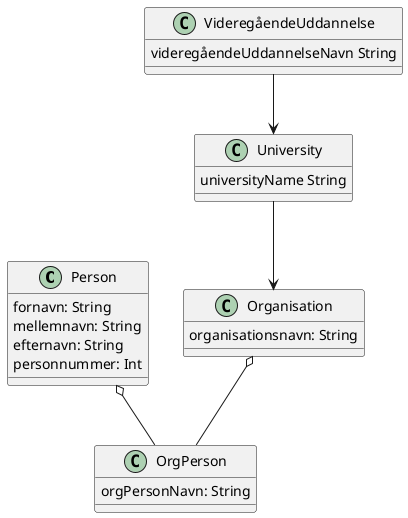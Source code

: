 @startuml

class Person {
  fornavn: String
  mellemnavn: String
  efternavn: String
  personnummer: Int

}
class OrgPerson {
  orgPersonNavn: String

}
class Organisation {
  organisationsnavn: String

}
class University {
  universityName String

}
class VideregåendeUddannelse {
  videregåendeUddannelseNavn String

}
Person o-- OrgPerson
Organisation o-- OrgPerson
University --> Organisation
VideregåendeUddannelse --> University
@enduml

